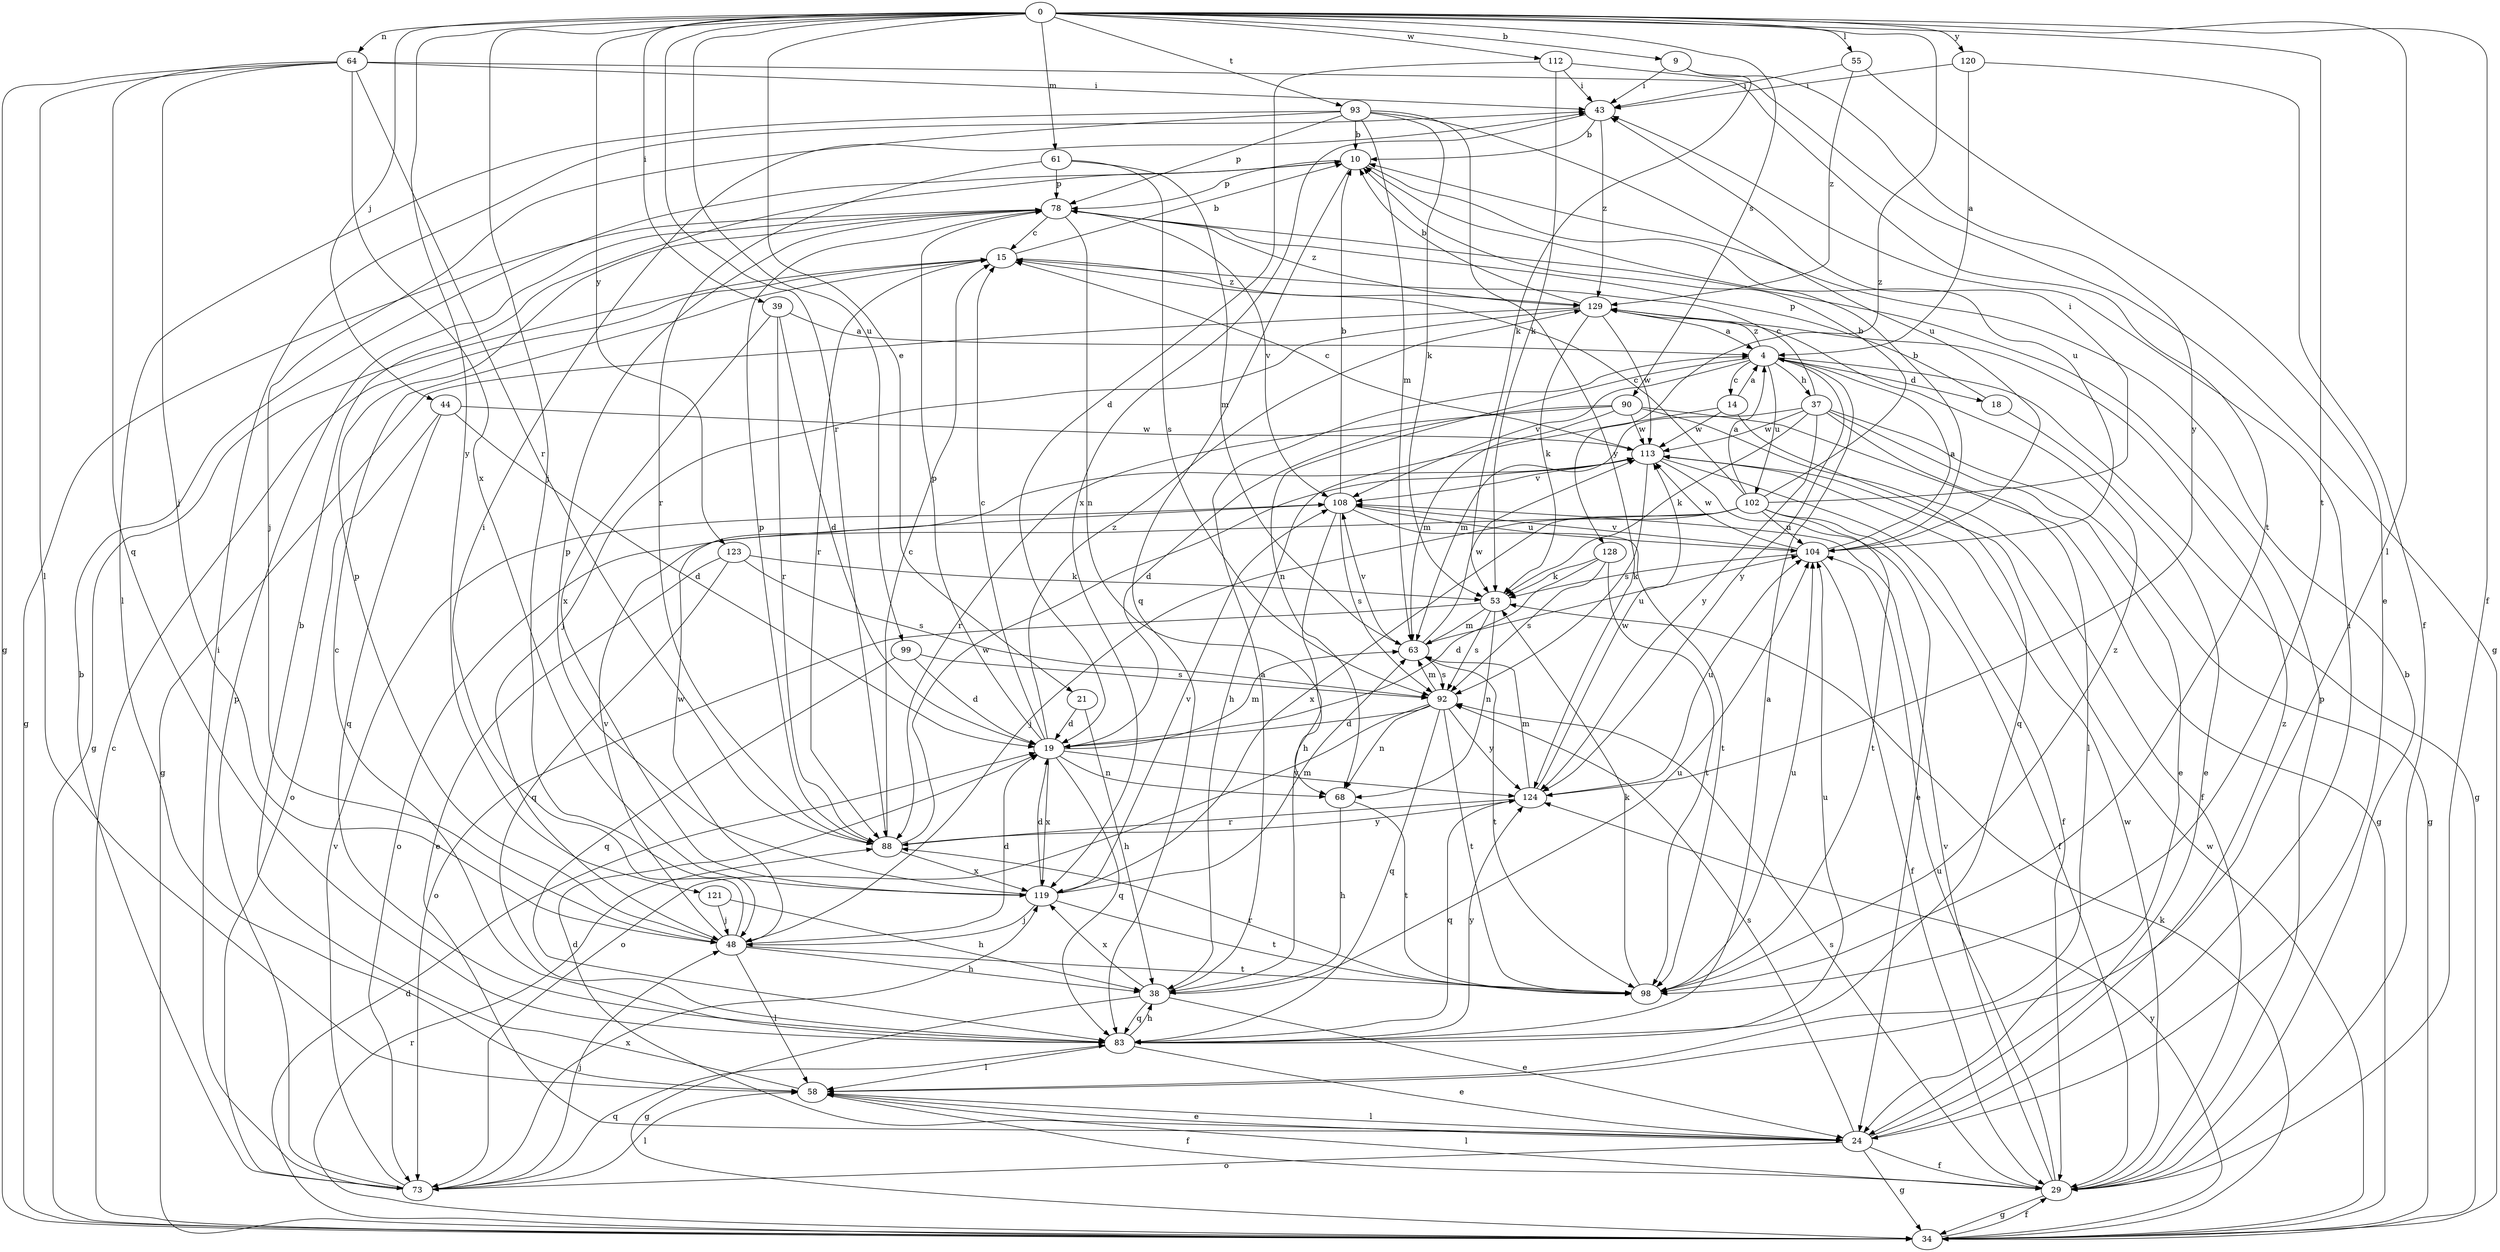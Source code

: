 strict digraph  {
0;
4;
9;
10;
14;
15;
18;
19;
21;
24;
29;
34;
37;
38;
39;
43;
44;
48;
53;
55;
58;
61;
63;
64;
68;
73;
78;
83;
88;
90;
92;
93;
98;
99;
102;
104;
108;
112;
113;
119;
120;
121;
123;
124;
128;
129;
0 -> 9  [label=b];
0 -> 21  [label=e];
0 -> 29  [label=f];
0 -> 39  [label=i];
0 -> 44  [label=j];
0 -> 48  [label=j];
0 -> 55  [label=l];
0 -> 58  [label=l];
0 -> 61  [label=m];
0 -> 64  [label=n];
0 -> 88  [label=r];
0 -> 90  [label=s];
0 -> 93  [label=t];
0 -> 98  [label=t];
0 -> 99  [label=u];
0 -> 112  [label=w];
0 -> 120  [label=y];
0 -> 121  [label=y];
0 -> 123  [label=y];
0 -> 128  [label=z];
4 -> 14  [label=c];
4 -> 18  [label=d];
4 -> 34  [label=g];
4 -> 37  [label=h];
4 -> 68  [label=n];
4 -> 102  [label=u];
4 -> 108  [label=v];
4 -> 124  [label=y];
4 -> 129  [label=z];
9 -> 43  [label=i];
9 -> 53  [label=k];
9 -> 124  [label=y];
10 -> 78  [label=p];
10 -> 83  [label=q];
10 -> 104  [label=u];
14 -> 4  [label=a];
14 -> 38  [label=h];
14 -> 83  [label=q];
14 -> 113  [label=w];
15 -> 10  [label=b];
15 -> 34  [label=g];
15 -> 88  [label=r];
15 -> 129  [label=z];
18 -> 24  [label=e];
18 -> 78  [label=p];
19 -> 15  [label=c];
19 -> 63  [label=m];
19 -> 68  [label=n];
19 -> 78  [label=p];
19 -> 83  [label=q];
19 -> 119  [label=x];
19 -> 124  [label=y];
19 -> 129  [label=z];
21 -> 19  [label=d];
21 -> 38  [label=h];
24 -> 19  [label=d];
24 -> 29  [label=f];
24 -> 34  [label=g];
24 -> 43  [label=i];
24 -> 58  [label=l];
24 -> 73  [label=o];
24 -> 92  [label=s];
24 -> 129  [label=z];
29 -> 10  [label=b];
29 -> 34  [label=g];
29 -> 58  [label=l];
29 -> 78  [label=p];
29 -> 92  [label=s];
29 -> 104  [label=u];
29 -> 108  [label=v];
29 -> 113  [label=w];
34 -> 15  [label=c];
34 -> 19  [label=d];
34 -> 29  [label=f];
34 -> 53  [label=k];
34 -> 88  [label=r];
34 -> 113  [label=w];
34 -> 124  [label=y];
37 -> 15  [label=c];
37 -> 24  [label=e];
37 -> 34  [label=g];
37 -> 53  [label=k];
37 -> 58  [label=l];
37 -> 63  [label=m];
37 -> 113  [label=w];
37 -> 124  [label=y];
38 -> 4  [label=a];
38 -> 24  [label=e];
38 -> 34  [label=g];
38 -> 83  [label=q];
38 -> 104  [label=u];
38 -> 119  [label=x];
39 -> 4  [label=a];
39 -> 19  [label=d];
39 -> 88  [label=r];
39 -> 119  [label=x];
43 -> 10  [label=b];
43 -> 119  [label=x];
43 -> 129  [label=z];
44 -> 19  [label=d];
44 -> 73  [label=o];
44 -> 83  [label=q];
44 -> 113  [label=w];
48 -> 19  [label=d];
48 -> 38  [label=h];
48 -> 43  [label=i];
48 -> 58  [label=l];
48 -> 78  [label=p];
48 -> 98  [label=t];
48 -> 108  [label=v];
48 -> 113  [label=w];
53 -> 63  [label=m];
53 -> 68  [label=n];
53 -> 73  [label=o];
53 -> 92  [label=s];
55 -> 24  [label=e];
55 -> 43  [label=i];
55 -> 129  [label=z];
58 -> 10  [label=b];
58 -> 24  [label=e];
58 -> 29  [label=f];
61 -> 63  [label=m];
61 -> 78  [label=p];
61 -> 88  [label=r];
61 -> 92  [label=s];
63 -> 92  [label=s];
63 -> 98  [label=t];
63 -> 104  [label=u];
63 -> 108  [label=v];
63 -> 113  [label=w];
64 -> 34  [label=g];
64 -> 43  [label=i];
64 -> 48  [label=j];
64 -> 58  [label=l];
64 -> 83  [label=q];
64 -> 88  [label=r];
64 -> 98  [label=t];
64 -> 119  [label=x];
68 -> 38  [label=h];
68 -> 98  [label=t];
73 -> 10  [label=b];
73 -> 43  [label=i];
73 -> 48  [label=j];
73 -> 58  [label=l];
73 -> 78  [label=p];
73 -> 83  [label=q];
73 -> 108  [label=v];
73 -> 119  [label=x];
78 -> 15  [label=c];
78 -> 34  [label=g];
78 -> 68  [label=n];
78 -> 108  [label=v];
78 -> 129  [label=z];
83 -> 4  [label=a];
83 -> 15  [label=c];
83 -> 24  [label=e];
83 -> 38  [label=h];
83 -> 58  [label=l];
83 -> 104  [label=u];
83 -> 124  [label=y];
88 -> 15  [label=c];
88 -> 78  [label=p];
88 -> 113  [label=w];
88 -> 119  [label=x];
88 -> 124  [label=y];
90 -> 19  [label=d];
90 -> 29  [label=f];
90 -> 34  [label=g];
90 -> 63  [label=m];
90 -> 88  [label=r];
90 -> 113  [label=w];
92 -> 19  [label=d];
92 -> 63  [label=m];
92 -> 68  [label=n];
92 -> 73  [label=o];
92 -> 83  [label=q];
92 -> 98  [label=t];
92 -> 124  [label=y];
93 -> 10  [label=b];
93 -> 48  [label=j];
93 -> 53  [label=k];
93 -> 58  [label=l];
93 -> 63  [label=m];
93 -> 78  [label=p];
93 -> 104  [label=u];
93 -> 124  [label=y];
98 -> 53  [label=k];
98 -> 88  [label=r];
98 -> 104  [label=u];
98 -> 129  [label=z];
99 -> 19  [label=d];
99 -> 83  [label=q];
99 -> 92  [label=s];
102 -> 4  [label=a];
102 -> 10  [label=b];
102 -> 15  [label=c];
102 -> 29  [label=f];
102 -> 43  [label=i];
102 -> 48  [label=j];
102 -> 73  [label=o];
102 -> 98  [label=t];
102 -> 104  [label=u];
102 -> 119  [label=x];
104 -> 4  [label=a];
104 -> 10  [label=b];
104 -> 29  [label=f];
104 -> 53  [label=k];
104 -> 108  [label=v];
104 -> 113  [label=w];
108 -> 10  [label=b];
108 -> 38  [label=h];
108 -> 92  [label=s];
108 -> 98  [label=t];
108 -> 104  [label=u];
112 -> 19  [label=d];
112 -> 34  [label=g];
112 -> 43  [label=i];
112 -> 53  [label=k];
113 -> 15  [label=c];
113 -> 24  [label=e];
113 -> 29  [label=f];
113 -> 92  [label=s];
113 -> 108  [label=v];
119 -> 19  [label=d];
119 -> 48  [label=j];
119 -> 63  [label=m];
119 -> 78  [label=p];
119 -> 98  [label=t];
119 -> 108  [label=v];
120 -> 4  [label=a];
120 -> 29  [label=f];
120 -> 43  [label=i];
121 -> 38  [label=h];
121 -> 48  [label=j];
123 -> 24  [label=e];
123 -> 53  [label=k];
123 -> 83  [label=q];
123 -> 92  [label=s];
124 -> 63  [label=m];
124 -> 83  [label=q];
124 -> 88  [label=r];
124 -> 104  [label=u];
124 -> 113  [label=w];
128 -> 19  [label=d];
128 -> 53  [label=k];
128 -> 92  [label=s];
128 -> 98  [label=t];
129 -> 4  [label=a];
129 -> 10  [label=b];
129 -> 34  [label=g];
129 -> 48  [label=j];
129 -> 53  [label=k];
129 -> 113  [label=w];
}
